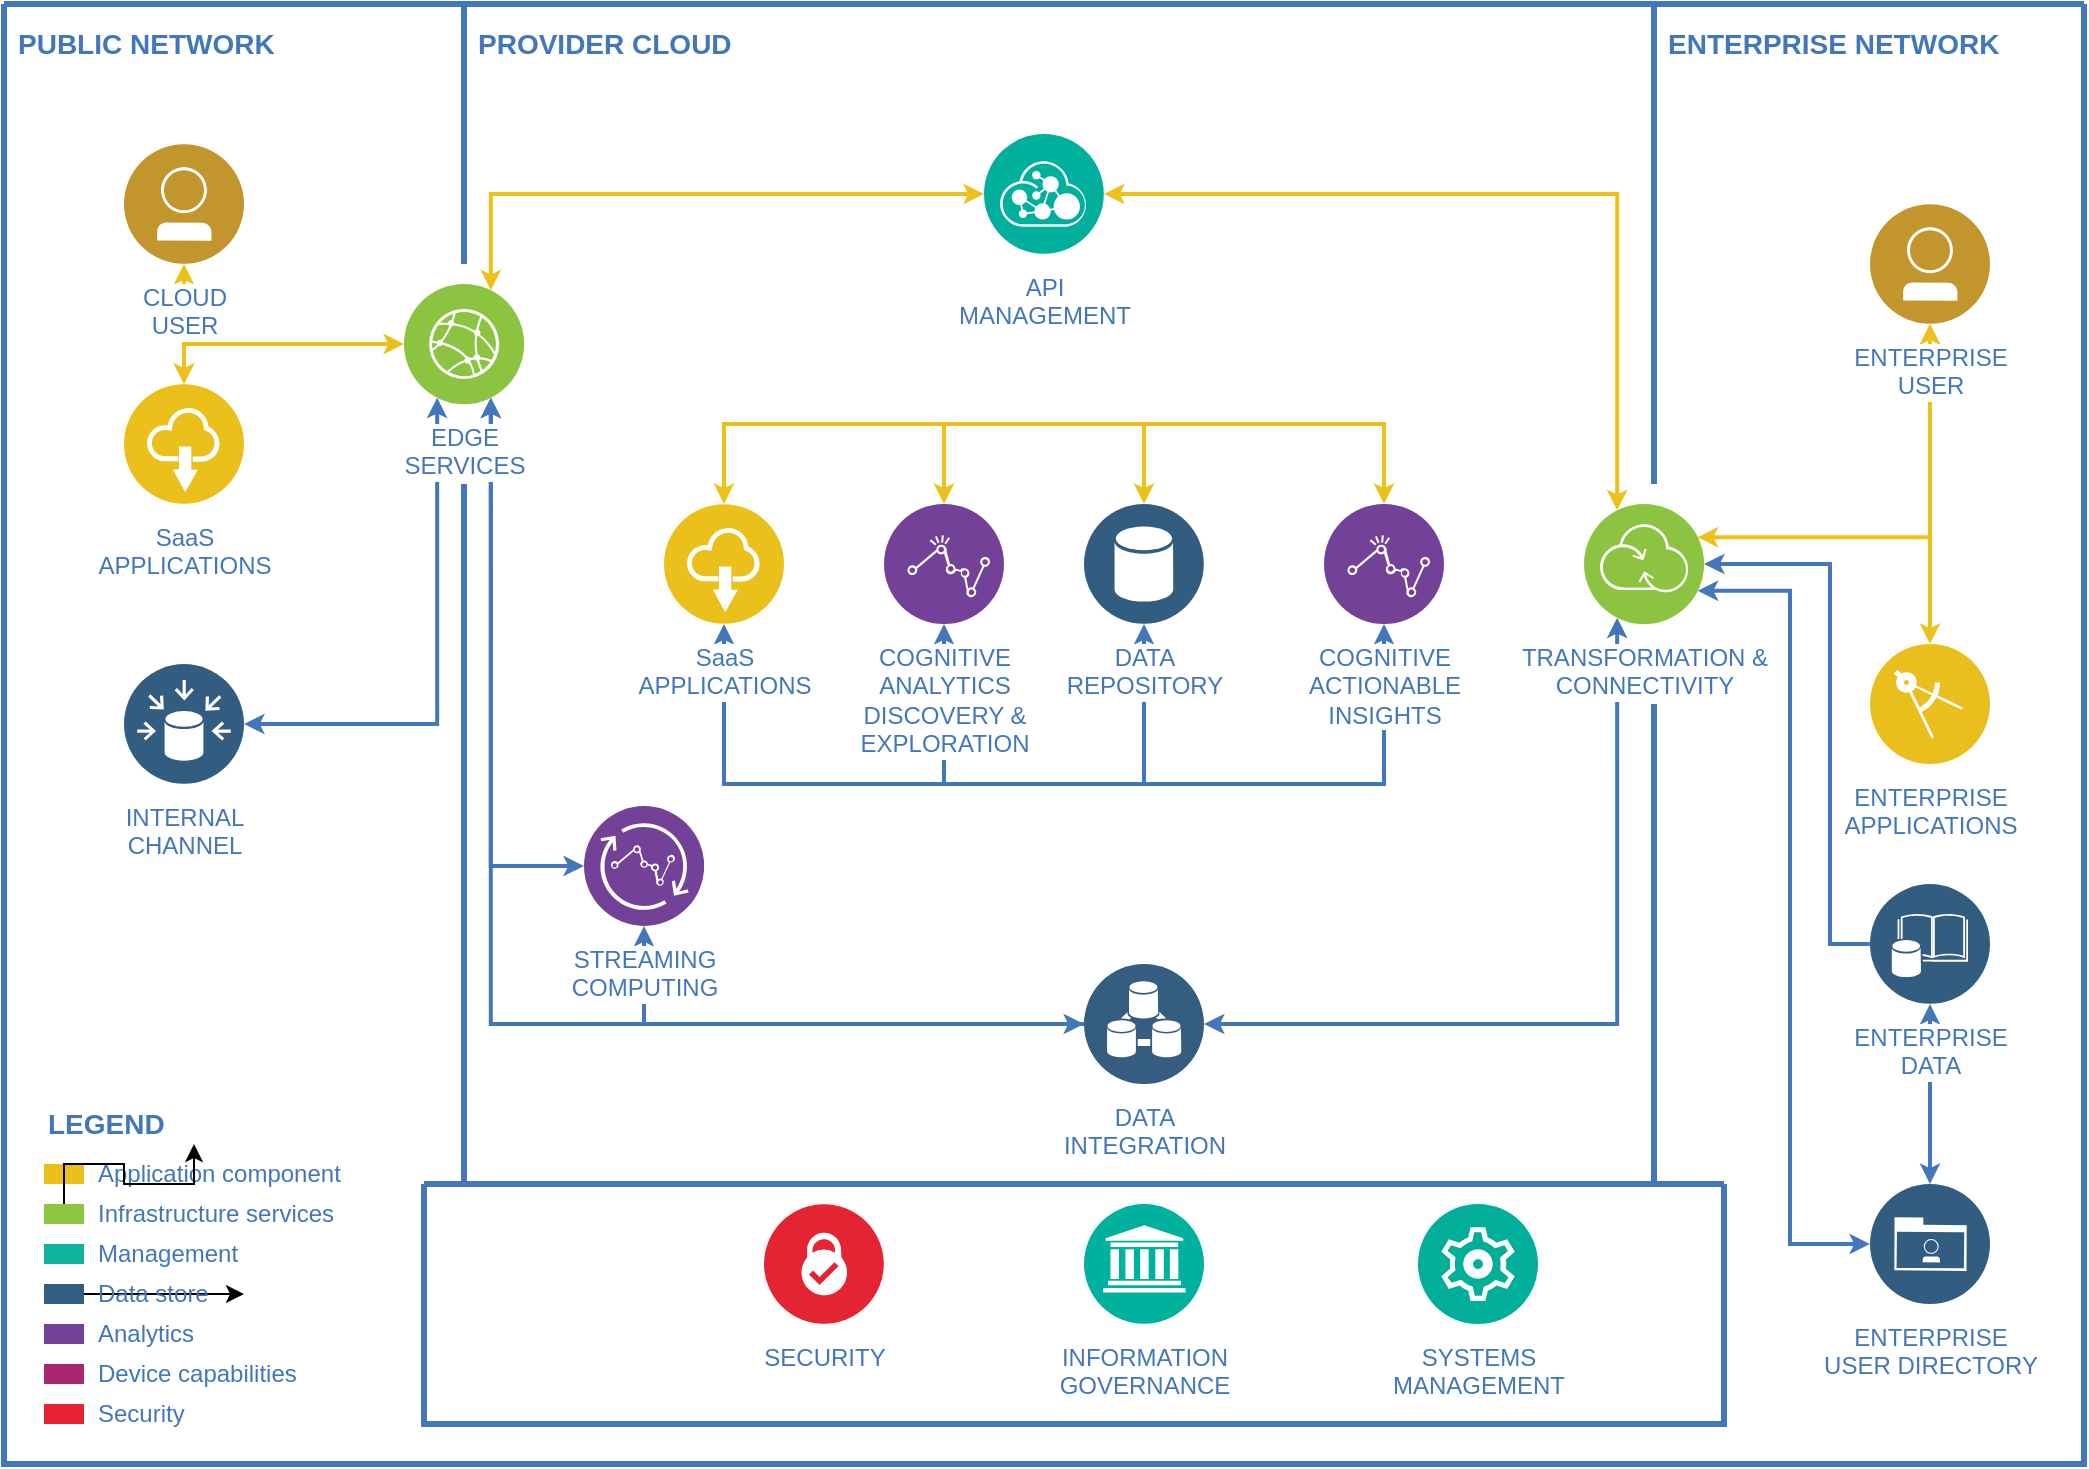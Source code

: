 <mxfile version="22.1.5" type="github" pages="2">
  <diagram id="2f404044-711c-603c-8f00-f6bb4c023d3c" name="Page-1">
    <mxGraphModel dx="1434" dy="870" grid="1" gridSize="10" guides="1" tooltips="1" connect="1" arrows="1" fold="1" page="1" pageScale="1" pageWidth="1169" pageHeight="827" background="none" math="0" shadow="0">
      <root>
        <mxCell id="0" />
        <mxCell id="1" parent="0" />
        <mxCell id="21" value="" style="swimlane;shadow=0;strokeColor=#4277BB;fillColor=#ffffff;fontColor=none;align=right;startSize=0;collapsible=0;noLabel=1;strokeWidth=3;" parent="1" vertex="1">
          <mxGeometry x="65" y="49" width="1040" height="730" as="geometry" />
        </mxCell>
        <mxCell id="23" style="edgeStyle=orthogonalEdgeStyle;rounded=0;html=1;labelBackgroundColor=#ffffff;jettySize=auto;orthogonalLoop=1;strokeColor=#EDC11C;fontColor=#000000;startArrow=classic;startFill=1;strokeWidth=2;endSize=4;startSize=4;" parent="21" source="2" target="3" edge="1">
          <mxGeometry relative="1" as="geometry" />
        </mxCell>
        <mxCell id="24" style="edgeStyle=orthogonalEdgeStyle;rounded=0;html=1;entryX=0.75;entryY=1;labelBackgroundColor=#ffffff;jettySize=auto;orthogonalLoop=1;strokeColor=#4277BB;fontColor=#000000;strokeWidth=2;endSize=4;startSize=4;startArrow=classic;startFill=1;" parent="21" source="11" target="5" edge="1">
          <mxGeometry relative="1" as="geometry" />
        </mxCell>
        <mxCell id="40" style="edgeStyle=orthogonalEdgeStyle;rounded=0;html=1;entryX=0.25;entryY=1;labelBackgroundColor=#ffffff;jettySize=auto;orthogonalLoop=1;strokeColor=#4277BB;fontColor=#000000;strokeWidth=2;endSize=4;startSize=4;startArrow=classic;startFill=1;" parent="21" source="4" target="5" edge="1">
          <mxGeometry relative="1" as="geometry" />
        </mxCell>
        <mxCell id="31" style="edgeStyle=orthogonalEdgeStyle;rounded=0;html=1;entryX=0.25;entryY=0;labelBackgroundColor=#ffffff;jettySize=auto;orthogonalLoop=1;strokeColor=#EDC11C;fontColor=#000000;startArrow=classic;strokeWidth=2;endSize=4;startSize=4;" parent="21" source="6" target="13" edge="1">
          <mxGeometry relative="1" as="geometry" />
        </mxCell>
        <mxCell id="32" style="edgeStyle=orthogonalEdgeStyle;rounded=0;html=1;entryX=0.75;entryY=0;labelBackgroundColor=#ffffff;jettySize=auto;orthogonalLoop=1;strokeColor=#EDC11C;fontColor=#000000;startArrow=classic;strokeWidth=2;endSize=4;startSize=4;" parent="21" source="6" target="5" edge="1">
          <mxGeometry relative="1" as="geometry">
            <Array as="points">
              <mxPoint x="243" y="95" />
            </Array>
          </mxGeometry>
        </mxCell>
        <mxCell id="27" style="edgeStyle=orthogonalEdgeStyle;rounded=0;html=1;labelBackgroundColor=#ffffff;jettySize=auto;orthogonalLoop=1;strokeColor=#4277BB;fontColor=#000000;strokeWidth=2;endSize=4;startSize=4;startArrow=classic;startFill=1;" parent="21" source="7" target="10" edge="1">
          <mxGeometry relative="1" as="geometry">
            <Array as="points">
              <mxPoint x="360" y="390" />
              <mxPoint x="690" y="390" />
            </Array>
          </mxGeometry>
        </mxCell>
        <mxCell id="29" style="edgeStyle=orthogonalEdgeStyle;rounded=0;html=1;labelBackgroundColor=#ffffff;jettySize=auto;orthogonalLoop=1;strokeColor=#EDC11C;fontColor=#000000;startArrow=classic;strokeWidth=2;endSize=4;startSize=4;" parent="21" source="7" target="10" edge="1">
          <mxGeometry relative="1" as="geometry">
            <Array as="points">
              <mxPoint x="360" y="210" />
              <mxPoint x="690" y="210" />
            </Array>
          </mxGeometry>
        </mxCell>
        <mxCell id="28" style="edgeStyle=orthogonalEdgeStyle;rounded=0;html=1;labelBackgroundColor=#ffffff;jettySize=auto;orthogonalLoop=1;strokeColor=#4277BB;fontColor=#000000;strokeWidth=2;endSize=4;startSize=4;startArrow=classic;startFill=1;" parent="21" source="8" target="9" edge="1">
          <mxGeometry relative="1" as="geometry">
            <Array as="points">
              <mxPoint x="470" y="390" />
              <mxPoint x="570" y="390" />
            </Array>
          </mxGeometry>
        </mxCell>
        <mxCell id="30" style="edgeStyle=orthogonalEdgeStyle;rounded=0;html=1;labelBackgroundColor=#ffffff;jettySize=auto;orthogonalLoop=1;strokeColor=#EDC11C;fontColor=#000000;startArrow=classic;strokeWidth=2;endSize=4;startSize=4;" parent="21" source="8" target="9" edge="1">
          <mxGeometry relative="1" as="geometry">
            <Array as="points">
              <mxPoint x="470" y="210" />
              <mxPoint x="570" y="210" />
            </Array>
          </mxGeometry>
        </mxCell>
        <mxCell id="26" style="edgeStyle=orthogonalEdgeStyle;rounded=0;html=1;labelBackgroundColor=#ffffff;jettySize=auto;orthogonalLoop=1;strokeColor=#4277BB;fontColor=#000000;entryX=0.75;entryY=1;strokeWidth=2;endSize=4;startSize=4;startArrow=classic;startFill=1;" parent="21" source="12" target="5" edge="1">
          <mxGeometry relative="1" as="geometry">
            <Array as="points">
              <mxPoint x="243" y="510" />
            </Array>
          </mxGeometry>
        </mxCell>
        <mxCell id="38" style="edgeStyle=orthogonalEdgeStyle;rounded=0;html=1;entryX=0.25;entryY=1;labelBackgroundColor=#ffffff;jettySize=auto;orthogonalLoop=1;strokeColor=#4277BB;fontColor=#000000;strokeWidth=2;endSize=4;startSize=4;startArrow=classic;startFill=1;" parent="21" source="12" target="13" edge="1">
          <mxGeometry relative="1" as="geometry" />
        </mxCell>
        <mxCell id="33" style="edgeStyle=orthogonalEdgeStyle;rounded=0;html=1;labelBackgroundColor=#ffffff;jettySize=auto;orthogonalLoop=1;strokeColor=#EDC11C;fontColor=#000000;startArrow=classic;strokeWidth=2;endSize=4;startSize=4;" parent="21" source="14" target="15" edge="1">
          <mxGeometry relative="1" as="geometry" />
        </mxCell>
        <mxCell id="34" style="edgeStyle=orthogonalEdgeStyle;rounded=0;html=1;entryX=1;entryY=0.25;labelBackgroundColor=#ffffff;jettySize=auto;orthogonalLoop=1;strokeColor=#EDC11C;fontColor=#000000;startArrow=classic;strokeWidth=2;endSize=4;startSize=4;" parent="21" source="14" target="13" edge="1">
          <mxGeometry relative="1" as="geometry">
            <mxPoint x="859.706" y="266.824" as="targetPoint" />
            <Array as="points">
              <mxPoint x="963" y="267" />
            </Array>
          </mxGeometry>
        </mxCell>
        <mxCell id="35" style="edgeStyle=orthogonalEdgeStyle;rounded=0;html=1;entryX=1;entryY=0.5;labelBackgroundColor=#ffffff;jettySize=auto;orthogonalLoop=1;strokeColor=#4277BB;fontColor=#000000;strokeWidth=2;endSize=4;startSize=4;" parent="21" source="16" target="13" edge="1">
          <mxGeometry relative="1" as="geometry">
            <mxPoint x="863.235" y="279.765" as="targetPoint" />
            <Array as="points">
              <mxPoint x="913" y="470" />
              <mxPoint x="913" y="280" />
            </Array>
          </mxGeometry>
        </mxCell>
        <mxCell id="37" style="edgeStyle=orthogonalEdgeStyle;rounded=0;html=1;labelBackgroundColor=#ffffff;jettySize=auto;orthogonalLoop=1;strokeColor=#4277BB;fontColor=#000000;strokeWidth=2;endSize=4;startSize=4;startArrow=classic;startFill=1;" parent="21" source="16" target="17" edge="1">
          <mxGeometry relative="1" as="geometry" />
        </mxCell>
        <mxCell id="36" style="edgeStyle=orthogonalEdgeStyle;rounded=0;html=1;entryX=1;entryY=0.75;labelBackgroundColor=#ffffff;jettySize=auto;orthogonalLoop=1;strokeColor=#4277BB;fontColor=#000000;strokeWidth=2;endSize=4;startSize=4;startArrow=classic;startFill=1;" parent="21" source="17" target="13" edge="1">
          <mxGeometry relative="1" as="geometry">
            <mxPoint x="859.706" y="292.706" as="targetPoint" />
            <Array as="points">
              <mxPoint x="893" y="620" />
              <mxPoint x="893" y="293" />
            </Array>
          </mxGeometry>
        </mxCell>
        <mxCell id="45" style="edgeStyle=orthogonalEdgeStyle;rounded=0;html=1;labelBackgroundColor=#ffffff;jettySize=auto;orthogonalLoop=1;strokeColor=#4277BB;fontSize=12;fontColor=#4277BB;strokeWidth=2;endSize=4;startSize=4;" parent="21" source="12" target="11" edge="1">
          <mxGeometry relative="1" as="geometry" />
        </mxCell>
        <mxCell id="2" value="CLOUD&lt;div&gt;USER&lt;/div&gt;" style="aspect=fixed;perimeter=ellipsePerimeter;html=1;align=center;shadow=0;dashed=0;image;image=img/lib/ibm/users/user.svg;strokeColor=#FF0000;fillColor=#FFFF66;gradientColor=none;fontColor=#4277BB;labelBackgroundColor=#ffffff;fontSize=12;spacingTop=3;" parent="21" vertex="1">
          <mxGeometry x="60" y="70" width="60" height="60" as="geometry" />
        </mxCell>
        <mxCell id="62" style="edgeStyle=orthogonalEdgeStyle;rounded=0;html=1;labelBackgroundColor=#ffffff;startArrow=classic;startFill=1;startSize=4;endSize=4;jettySize=auto;orthogonalLoop=1;strokeColor=#EDC11C;strokeWidth=2;fontSize=12;fontColor=#4277BB;" parent="21" source="3" target="5" edge="1">
          <mxGeometry relative="1" as="geometry">
            <Array as="points">
              <mxPoint x="90" y="170" />
            </Array>
          </mxGeometry>
        </mxCell>
        <mxCell id="3" value="SaaS&lt;div&gt;APPLICATIONS&lt;/div&gt;" style="aspect=fixed;perimeter=ellipsePerimeter;html=1;align=center;shadow=0;dashed=0;image;image=img/lib/ibm/applications/saas_applications.svg;strokeColor=#FF0000;fillColor=#FFFF66;gradientColor=none;fontColor=#4277BB;labelBackgroundColor=#ffffff;spacingTop=3;" parent="21" vertex="1">
          <mxGeometry x="60" y="190" width="60" height="60" as="geometry" />
        </mxCell>
        <mxCell id="4" value="INTERNAL&lt;div&gt;CHANNEL&lt;/div&gt;" style="aspect=fixed;perimeter=ellipsePerimeter;html=1;align=center;shadow=0;dashed=0;image;image=img/lib/ibm/data/data_sources.svg;strokeColor=#FF0000;fillColor=#FFFF66;gradientColor=none;fontColor=#4277BB;labelBackgroundColor=#ffffff;spacingTop=3;" parent="21" vertex="1">
          <mxGeometry x="60" y="330" width="60" height="60" as="geometry" />
        </mxCell>
        <mxCell id="5" value="EDGE&lt;div&gt;SERVICES&lt;/div&gt;" style="aspect=fixed;perimeter=ellipsePerimeter;html=1;align=center;shadow=0;dashed=0;image;image=img/lib/ibm/infrastructure/edge_services.svg;strokeColor=#FF0000;fillColor=#FFFF66;gradientColor=none;fontColor=#4277BB;labelBackgroundColor=#ffffff;spacingTop=3;" parent="21" vertex="1">
          <mxGeometry x="200" y="140" width="60" height="60" as="geometry" />
        </mxCell>
        <mxCell id="6" value="API&lt;div&gt;MANAGEMENT&lt;/div&gt;" style="aspect=fixed;perimeter=ellipsePerimeter;html=1;align=center;shadow=0;dashed=0;image;image=img/lib/ibm/management/api_management.svg;strokeColor=#FF0000;fillColor=#FFFF66;gradientColor=none;fontColor=#4277BB;labelBackgroundColor=#ffffff;spacingTop=3;" parent="21" vertex="1">
          <mxGeometry x="490" y="65" width="60" height="60" as="geometry" />
        </mxCell>
        <mxCell id="7" value="SaaS&lt;div&gt;APPLICATIONS&lt;/div&gt;" style="aspect=fixed;perimeter=ellipsePerimeter;html=1;align=center;shadow=0;dashed=0;image;image=img/lib/ibm/applications/saas_applications.svg;strokeColor=#FF0000;fillColor=#FFFF66;gradientColor=none;fontColor=#4277BB;labelBackgroundColor=#ffffff;spacingTop=3;" parent="21" vertex="1">
          <mxGeometry x="330" y="250" width="60" height="60" as="geometry" />
        </mxCell>
        <mxCell id="8" value="COGNITIVE&lt;div&gt;ANALYTICS&lt;/div&gt;&lt;div&gt;DISCOVERY &amp;amp;&lt;/div&gt;&lt;div&gt;EXPLORATION&lt;/div&gt;" style="aspect=fixed;perimeter=ellipsePerimeter;html=1;align=center;shadow=0;dashed=0;image;image=img/lib/ibm/analytics/analytics.svg;strokeColor=#FF0000;fillColor=#FFFF66;gradientColor=none;fontColor=#4277BB;labelBackgroundColor=#ffffff;spacingTop=3;" parent="21" vertex="1">
          <mxGeometry x="440" y="250" width="60" height="60" as="geometry" />
        </mxCell>
        <mxCell id="9" value="DATA&lt;div&gt;REPOSITORY&lt;/div&gt;" style="aspect=fixed;perimeter=ellipsePerimeter;html=1;align=center;shadow=0;dashed=0;image;image=img/lib/ibm/data/data_services.svg;strokeColor=#FF0000;fillColor=#FFFF66;gradientColor=none;fontColor=#4277BB;labelBackgroundColor=#ffffff;spacingTop=3;" parent="21" vertex="1">
          <mxGeometry x="540" y="250" width="60" height="60" as="geometry" />
        </mxCell>
        <mxCell id="10" value="COGNITIVE&lt;div&gt;ACTIONABLE&lt;/div&gt;&lt;div&gt;INSIGHTS&lt;/div&gt;" style="aspect=fixed;perimeter=ellipsePerimeter;html=1;align=center;shadow=0;dashed=0;image;image=img/lib/ibm/analytics/analytics.svg;strokeColor=#FF0000;fillColor=#FFFF66;gradientColor=none;fontColor=#4277BB;labelBackgroundColor=#ffffff;spacingTop=3;" parent="21" vertex="1">
          <mxGeometry x="660" y="250" width="60" height="60" as="geometry" />
        </mxCell>
        <mxCell id="11" value="STREAMING&lt;div&gt;COMPUTING&lt;/div&gt;" style="aspect=fixed;perimeter=ellipsePerimeter;html=1;align=center;shadow=0;dashed=0;image;image=img/lib/ibm/analytics/streaming_computing.svg;strokeColor=#FF0000;fillColor=#FFFF66;gradientColor=none;fontColor=#4277BB;labelBackgroundColor=#ffffff;spacingTop=3;" parent="21" vertex="1">
          <mxGeometry x="290" y="401" width="60" height="60" as="geometry" />
        </mxCell>
        <mxCell id="12" value="DATA&lt;div&gt;INTEGRATION&lt;/div&gt;" style="aspect=fixed;perimeter=ellipsePerimeter;html=1;align=center;shadow=0;dashed=0;image;image=img/lib/ibm/data/device_registry.svg;strokeColor=#FF0000;fillColor=#FFFF66;gradientColor=none;fontColor=#4277BB;labelBackgroundColor=#ffffff;spacingTop=3;" parent="21" vertex="1">
          <mxGeometry x="540" y="480" width="60" height="60" as="geometry" />
        </mxCell>
        <mxCell id="13" value="TRANSFORMATION &amp;amp;&lt;div&gt;CONNECTIVITY&lt;/div&gt;" style="aspect=fixed;perimeter=ellipsePerimeter;html=1;align=center;shadow=0;dashed=0;image;image=img/lib/ibm/infrastructure/transformation_connectivity.svg;strokeColor=#FF0000;fillColor=#FFFF66;gradientColor=none;fontColor=#4277BB;labelBackgroundColor=#ffffff;spacingTop=3;" parent="21" vertex="1">
          <mxGeometry x="790" y="250" width="60" height="60" as="geometry" />
        </mxCell>
        <mxCell id="14" value="ENTERPRISE&lt;div&gt;USER&lt;/div&gt;" style="aspect=fixed;perimeter=ellipsePerimeter;html=1;align=center;shadow=0;dashed=0;image;image=img/lib/ibm/users/user.svg;strokeColor=#FF0000;fillColor=#FFFF66;gradientColor=none;fontColor=#4277BB;labelBackgroundColor=#ffffff;spacingTop=3;" parent="21" vertex="1">
          <mxGeometry x="933" y="100" width="60" height="60" as="geometry" />
        </mxCell>
        <mxCell id="15" value="ENTERPRISE&lt;div&gt;APPLICATIONS&lt;/div&gt;" style="aspect=fixed;perimeter=ellipsePerimeter;html=1;align=center;shadow=0;dashed=0;image;image=img/lib/ibm/applications/enterprise_applications.svg;strokeColor=#FF0000;fillColor=#FFFF66;gradientColor=none;fontColor=#4277BB;labelBackgroundColor=#ffffff;spacingTop=3;" parent="21" vertex="1">
          <mxGeometry x="933" y="320" width="60" height="60" as="geometry" />
        </mxCell>
        <mxCell id="16" value="ENTERPRISE&lt;div&gt;DATA&lt;/div&gt;" style="aspect=fixed;perimeter=ellipsePerimeter;html=1;align=center;shadow=0;dashed=0;image;image=img/lib/ibm/data/enterprise_data.svg;strokeColor=#FF0000;fillColor=#FFFF66;gradientColor=none;fontColor=#4277BB;labelBackgroundColor=#ffffff;spacingTop=3;" parent="21" vertex="1">
          <mxGeometry x="933" y="440" width="60" height="60" as="geometry" />
        </mxCell>
        <mxCell id="17" value="ENTERPRISE&lt;div&gt;USER DIRECTORY&lt;/div&gt;" style="aspect=fixed;perimeter=ellipsePerimeter;html=1;align=center;shadow=0;dashed=0;image;image=img/lib/ibm/data/enterprise_user_directory.svg;strokeColor=#FF0000;fillColor=#FFFF66;gradientColor=none;fontColor=#4277BB;labelBackgroundColor=#ffffff;spacingTop=3;" parent="21" vertex="1">
          <mxGeometry x="933" y="590" width="60" height="60" as="geometry" />
        </mxCell>
        <mxCell id="39" value="" style="swimlane;shadow=0;labelBackgroundColor=#007FFF;strokeColor=#4277BB;fillColor=none;gradientColor=none;fontColor=#000000;align=right;collapsible=0;startSize=0;strokeWidth=3;" parent="21" vertex="1">
          <mxGeometry x="210" y="590" width="650" height="120" as="geometry" />
        </mxCell>
        <mxCell id="18" value="SECURITY" style="aspect=fixed;perimeter=ellipsePerimeter;html=1;align=center;shadow=0;dashed=0;image;image=img/lib/ibm/blockchain/certificate_authority.svg;strokeColor=#FF0000;fillColor=#FFFF66;gradientColor=none;fontColor=#4277BB;labelBackgroundColor=#ffffff;spacingTop=3;" parent="39" vertex="1">
          <mxGeometry x="170" y="10" width="60" height="60" as="geometry" />
        </mxCell>
        <mxCell id="19" value="INFORMATION&lt;div&gt;GOVERNANCE&lt;/div&gt;" style="aspect=fixed;perimeter=ellipsePerimeter;html=1;align=center;shadow=0;dashed=0;image;image=img/lib/ibm/management/information_governance.svg;strokeColor=#FF0000;fillColor=#FFFF66;gradientColor=none;fontColor=#4277BB;labelBackgroundColor=#ffffff;spacingTop=3;" parent="39" vertex="1">
          <mxGeometry x="330" y="10" width="60" height="60" as="geometry" />
        </mxCell>
        <mxCell id="20" value="SYSTEMS&lt;div&gt;MANAGEMENT&lt;/div&gt;" style="aspect=fixed;perimeter=ellipsePerimeter;html=1;align=center;shadow=0;dashed=0;image;image=img/lib/ibm/management/cluster_management.svg;strokeColor=#FF0000;fillColor=#FFFF66;gradientColor=none;fontColor=#4277BB;labelBackgroundColor=#ffffff;spacingTop=3;" parent="39" vertex="1">
          <mxGeometry x="497" y="10" width="60" height="60" as="geometry" />
        </mxCell>
        <mxCell id="22" value="PUBLIC NETWORK" style="text;html=1;align=left;verticalAlign=middle;fontColor=#4277BB;shadow=0;dashed=0;strokeColor=none;fillColor=none;labelBackgroundColor=none;fontStyle=1;fontSize=14;spacingLeft=5;" parent="21" vertex="1">
          <mxGeometry y="10" width="150" height="20" as="geometry" />
        </mxCell>
        <mxCell id="43" value="" style="line;strokeWidth=3;direction=south;html=1;shadow=0;labelBackgroundColor=none;fillColor=none;gradientColor=none;fontSize=12;fontColor=#4277BB;align=right;strokeColor=#4277BB;" parent="21" vertex="1">
          <mxGeometry x="225" width="10" height="130" as="geometry" />
        </mxCell>
        <mxCell id="44" value="" style="line;strokeWidth=3;direction=south;html=1;shadow=0;labelBackgroundColor=none;fillColor=none;gradientColor=none;fontSize=12;fontColor=#4277BB;align=right;strokeColor=#4277BB;" parent="21" vertex="1">
          <mxGeometry x="225" y="240" width="10" height="350" as="geometry" />
        </mxCell>
        <mxCell id="46" value="" style="line;strokeWidth=3;direction=south;html=1;shadow=0;labelBackgroundColor=none;fillColor=none;gradientColor=none;fontSize=12;fontColor=#4277BB;align=right;strokeColor=#4277BB;" parent="21" vertex="1">
          <mxGeometry x="820" y="350" width="10" height="240" as="geometry" />
        </mxCell>
        <mxCell id="47" value="" style="line;strokeWidth=3;direction=south;html=1;shadow=0;labelBackgroundColor=none;fillColor=none;gradientColor=none;fontSize=12;fontColor=#4277BB;align=right;strokeColor=#4277BB;" parent="21" vertex="1">
          <mxGeometry x="820" width="10" height="240" as="geometry" />
        </mxCell>
        <mxCell id="48" value="PROVIDER CLOUD" style="text;html=1;align=left;verticalAlign=middle;fontColor=#4277BB;shadow=0;dashed=0;strokeColor=none;fillColor=none;labelBackgroundColor=none;fontStyle=1;fontSize=14;spacingLeft=5;" parent="21" vertex="1">
          <mxGeometry x="230" y="10" width="150" height="20" as="geometry" />
        </mxCell>
        <mxCell id="49" value="ENTERPRISE NETWORK" style="text;html=1;align=left;verticalAlign=middle;fontColor=#4277BB;shadow=0;dashed=0;strokeColor=none;fillColor=none;labelBackgroundColor=none;fontStyle=1;fontSize=14;spacingLeft=5;" parent="21" vertex="1">
          <mxGeometry x="825" y="10" width="185" height="20" as="geometry" />
        </mxCell>
        <mxCell id="50" value="Application component" style="rounded=0;html=1;shadow=0;labelBackgroundColor=none;strokeColor=none;strokeWidth=2;fillColor=#EBC01A;gradientColor=none;fontSize=12;fontColor=#4277BB;align=left;labelPosition=right;verticalLabelPosition=middle;verticalAlign=middle;spacingLeft=5;" parent="21" vertex="1">
          <mxGeometry x="20" y="580" width="20" height="10" as="geometry" />
        </mxCell>
        <mxCell id="6PlrfT9toPiOww2NVE99-62" value="" style="edgeStyle=orthogonalEdgeStyle;rounded=0;orthogonalLoop=1;jettySize=auto;html=1;" edge="1" parent="21" source="51" target="59">
          <mxGeometry relative="1" as="geometry" />
        </mxCell>
        <mxCell id="51" value="Infrastructure services" style="rounded=0;html=1;shadow=0;labelBackgroundColor=none;strokeColor=none;strokeWidth=2;fillColor=#8DC642;gradientColor=none;fontSize=12;fontColor=#4277BB;align=left;labelPosition=right;verticalLabelPosition=middle;verticalAlign=middle;spacingLeft=5;" parent="21" vertex="1">
          <mxGeometry x="20" y="600" width="20" height="10" as="geometry" />
        </mxCell>
        <mxCell id="52" value="Management" style="rounded=0;html=1;shadow=0;labelBackgroundColor=none;strokeColor=none;strokeWidth=2;fillColor=#0DB39D;gradientColor=none;fontSize=12;fontColor=#4277BB;align=left;labelPosition=right;verticalLabelPosition=middle;verticalAlign=middle;spacingLeft=5;" parent="21" vertex="1">
          <mxGeometry x="20" y="620" width="20" height="10" as="geometry" />
        </mxCell>
        <mxCell id="6PlrfT9toPiOww2NVE99-63" value="" style="edgeStyle=orthogonalEdgeStyle;rounded=0;orthogonalLoop=1;jettySize=auto;html=1;" edge="1" parent="21" source="53">
          <mxGeometry relative="1" as="geometry">
            <mxPoint x="120" y="645" as="targetPoint" />
          </mxGeometry>
        </mxCell>
        <mxCell id="53" value="Data store" style="rounded=0;html=1;shadow=0;labelBackgroundColor=none;strokeColor=none;strokeWidth=2;fillColor=#335D81;gradientColor=none;fontSize=12;fontColor=#4277BB;align=left;labelPosition=right;verticalLabelPosition=middle;verticalAlign=middle;spacingLeft=5;" parent="21" vertex="1">
          <mxGeometry x="20" y="640" width="20" height="10" as="geometry" />
        </mxCell>
        <mxCell id="54" value="Analytics" style="rounded=0;html=1;shadow=0;labelBackgroundColor=none;strokeColor=none;strokeWidth=2;fillColor=#744399;gradientColor=none;fontSize=12;fontColor=#4277BB;align=left;labelPosition=right;verticalLabelPosition=middle;verticalAlign=middle;spacingLeft=5;" parent="21" vertex="1">
          <mxGeometry x="20" y="660" width="20" height="10" as="geometry" />
        </mxCell>
        <mxCell id="55" value="Device capabilities" style="rounded=0;html=1;shadow=0;labelBackgroundColor=none;strokeColor=none;strokeWidth=2;fillColor=#A72870;gradientColor=none;fontSize=12;fontColor=#4277BB;align=left;labelPosition=right;verticalLabelPosition=middle;verticalAlign=middle;spacingLeft=5;" parent="21" vertex="1">
          <mxGeometry x="20" y="680" width="20" height="10" as="geometry" />
        </mxCell>
        <mxCell id="56" value="Security" style="rounded=0;html=1;shadow=0;labelBackgroundColor=none;strokeColor=none;strokeWidth=2;fillColor=#E52134;gradientColor=none;fontSize=12;fontColor=#4277BB;align=left;labelPosition=right;verticalLabelPosition=middle;verticalAlign=middle;spacingLeft=5;" parent="21" vertex="1">
          <mxGeometry x="20" y="700" width="20" height="10" as="geometry" />
        </mxCell>
        <mxCell id="59" value="LEGEND" style="text;html=1;align=left;verticalAlign=middle;fontColor=#4277BB;shadow=0;dashed=0;strokeColor=none;fillColor=none;labelBackgroundColor=none;fontStyle=1;fontSize=14;spacingLeft=0;" parent="21" vertex="1">
          <mxGeometry x="20" y="550" width="150" height="20" as="geometry" />
        </mxCell>
      </root>
    </mxGraphModel>
  </diagram>
  <diagram id="cofI9K0FYdI54IvJO4JU" name="Pagina-2">
    <mxGraphModel dx="1434" dy="870" grid="1" gridSize="10" guides="1" tooltips="1" connect="1" arrows="1" fold="1" page="1" pageScale="1" pageWidth="1169" pageHeight="827" math="0" shadow="0">
      <root>
        <mxCell id="0" />
        <mxCell id="1" parent="0" />
        <mxCell id="8BVkpSi6kj3-akr87fNc-65" value="" style="rounded=1;whiteSpace=wrap;html=1;strokeWidth=8;opacity=15;fillColor=#d5e8d4;strokeColor=#82b366;" vertex="1" parent="1">
          <mxGeometry x="195" y="287.72" width="230" height="285" as="geometry" />
        </mxCell>
        <mxCell id="x8mdek5hqYKOYO8aVCMu-11" value="" style="rounded=1;whiteSpace=wrap;html=1;strokeWidth=8;opacity=15;" vertex="1" parent="1">
          <mxGeometry x="164" y="270" width="780" height="320" as="geometry" />
        </mxCell>
        <mxCell id="8BVkpSi6kj3-akr87fNc-32" value="" style="rounded=1;whiteSpace=wrap;html=1;opacity=10;strokeWidth=7;" vertex="1" parent="1">
          <mxGeometry x="40" y="635" width="900" height="135" as="geometry" />
        </mxCell>
        <mxCell id="8BVkpSi6kj3-akr87fNc-59" value="" style="rounded=1;whiteSpace=wrap;html=1;strokeWidth=8;opacity=15;" vertex="1" parent="1">
          <mxGeometry x="28" y="118" width="912" height="110" as="geometry" />
        </mxCell>
        <mxCell id="0WOBiOPa1QtLC2NDDhUg-1" value="CONDA channel" style="image;aspect=fixed;perimeter=ellipsePerimeter;html=1;align=center;shadow=0;dashed=0;fontColor=#4277BB;labelBackgroundColor=default;fontSize=12;spacingTop=3;image=img/lib/ibm/infrastructure/channels.svg;" vertex="1" parent="1">
          <mxGeometry x="139" y="135" width="60" height="60" as="geometry" />
        </mxCell>
        <mxCell id="0WOBiOPa1QtLC2NDDhUg-3" value="Monitoring" style="image;aspect=fixed;perimeter=ellipsePerimeter;html=1;align=center;shadow=0;dashed=0;fontColor=#4277BB;labelBackgroundColor=default;fontSize=12;spacingTop=3;image=img/lib/ibm/infrastructure/monitoring.svg;" vertex="1" parent="1">
          <mxGeometry x="768" y="135" width="60" height="60" as="geometry" />
        </mxCell>
        <mxCell id="8BVkpSi6kj3-akr87fNc-1" value="Stack 1&lt;br&gt;" style="shape=mxgraph.ibm.box;prType=classic;fontStyle=0;verticalAlign=top;align=left;spacingLeft=32;spacingTop=4;fillColor=none;rounded=0;whiteSpace=wrap;html=1;strokeColor=#4376BB;strokeWidth=2;dashed=0;container=1;spacing=-4;collapsible=0;expand=0;recursiveResize=0;" vertex="1" parent="1">
          <mxGeometry x="230" y="311" width="160" height="197" as="geometry" />
        </mxCell>
        <mxCell id="0WOBiOPa1QtLC2NDDhUg-12" value="Container" style="rounded=1;arcSize=5;fillColor=#0065FF;strokeColor=none;fontColor=#ffffff;align=center;verticalAlign=middle;whiteSpace=wrap;fontSize=14;fontStyle=1;html=1;sketch=0;" vertex="1" parent="8BVkpSi6kj3-akr87fNc-1">
          <mxGeometry x="10" y="60" width="70" height="50" as="geometry" />
        </mxCell>
        <mxCell id="8BVkpSi6kj3-akr87fNc-5" value="Container" style="rounded=1;arcSize=5;fillColor=#0065FF;strokeColor=none;fontColor=#ffffff;align=center;verticalAlign=middle;whiteSpace=wrap;fontSize=14;fontStyle=1;html=1;sketch=0;" vertex="1" parent="8BVkpSi6kj3-akr87fNc-1">
          <mxGeometry x="10" y="120" width="70" height="50" as="geometry" />
        </mxCell>
        <mxCell id="8BVkpSi6kj3-akr87fNc-14" value="" style="image;sketch=0;aspect=fixed;html=1;points=[];align=center;fontSize=12;image=img/lib/mscae/Docker.svg;" vertex="1" parent="8BVkpSi6kj3-akr87fNc-1">
          <mxGeometry x="100" y="129" width="50" height="41" as="geometry" />
        </mxCell>
        <mxCell id="8BVkpSi6kj3-akr87fNc-84" value="Meteo 2" style="shape=mxgraph.ibm.box;prType=classic;fontStyle=0;verticalAlign=top;align=left;spacingLeft=32;spacingTop=4;fillColor=default;rounded=0;whiteSpace=wrap;html=1;strokeColor=#4376BB;strokeWidth=2;dashed=0;container=0;spacing=-4;collapsible=0;expand=0;recursiveResize=0;" vertex="1" parent="8BVkpSi6kj3-akr87fNc-1">
          <mxGeometry x="480" y="9" width="156.122" height="166.866" as="geometry" />
        </mxCell>
        <mxCell id="8BVkpSi6kj3-akr87fNc-83" value="Meteo1" style="shape=mxgraph.ibm.box;prType=classic;fontStyle=0;verticalAlign=top;align=left;spacingLeft=32;spacingTop=4;fillColor=default;rounded=0;whiteSpace=wrap;html=1;strokeColor=#4376BB;strokeWidth=2;dashed=0;container=0;spacing=-4;collapsible=0;expand=0;recursiveResize=0;" vertex="1" parent="8BVkpSi6kj3-akr87fNc-1">
          <mxGeometry x="492.857" y="35.786" width="156.122" height="166.866" as="geometry" />
        </mxCell>
        <mxCell id="8BVkpSi6kj3-akr87fNc-18" value="Stack 2" style="shape=mxgraph.ibm.box;prType=classic;fontStyle=0;verticalAlign=top;align=left;spacingLeft=32;spacingTop=4;fillColor=default;rounded=0;whiteSpace=wrap;html=1;strokeColor=#4376BB;strokeWidth=2;dashed=0;container=0;spacing=-4;collapsible=0;expand=0;recursiveResize=0;" vertex="1" parent="8BVkpSi6kj3-akr87fNc-1">
          <mxGeometry x="503.878" y="62.134" width="156.122" height="166.866" as="geometry" />
        </mxCell>
        <mxCell id="8BVkpSi6kj3-akr87fNc-19" value="Container" style="rounded=1;arcSize=5;fillColor=#0065FF;strokeColor=none;fontColor=#ffffff;align=center;verticalAlign=middle;whiteSpace=wrap;fontSize=14;fontStyle=1;html=1;sketch=0;" vertex="1" parent="8BVkpSi6kj3-akr87fNc-1">
          <mxGeometry x="503.878" y="101.655" width="64.286" height="43.912" as="geometry" />
        </mxCell>
        <mxCell id="8BVkpSi6kj3-akr87fNc-20" value="Container" style="rounded=1;arcSize=5;fillColor=#0065FF;strokeColor=none;fontColor=#ffffff;align=center;verticalAlign=middle;whiteSpace=wrap;fontSize=14;fontStyle=1;html=1;sketch=0;" vertex="1" parent="8BVkpSi6kj3-akr87fNc-1">
          <mxGeometry x="577.347" y="101.655" width="64.286" height="43.912" as="geometry" />
        </mxCell>
        <mxCell id="1PAXnE3gP2nIyXCqNiM0-3" value="docker swarm" style="shape=image;html=1;verticalAlign=top;verticalLabelPosition=bottom;labelBackgroundColor=#ffffff;imageAspect=0;aspect=fixed;image=https://cdn0.iconfinder.com/data/icons/social-media-2127/48/social_media_social_media_logo_docker-128.png" vertex="1" parent="8BVkpSi6kj3-akr87fNc-1">
          <mxGeometry x="536.42" y="133.65" width="69" height="69" as="geometry" />
        </mxCell>
        <mxCell id="x8mdek5hqYKOYO8aVCMu-9" value="Dev" style="text;strokeColor=none;fillColor=none;html=1;fontSize=24;fontStyle=1;verticalAlign=middle;align=center;" vertex="1" parent="8BVkpSi6kj3-akr87fNc-1">
          <mxGeometry x="21" y="223" width="100" height="40" as="geometry" />
        </mxCell>
        <mxCell id="8BVkpSi6kj3-akr87fNc-8" value="DXT repo" style="verticalLabelPosition=bottom;html=1;verticalAlign=top;align=center;strokeColor=none;fillColor=#00BEF2;shape=mxgraph.azure.github_code;pointerEvents=1;" vertex="1" parent="1">
          <mxGeometry x="535" y="141" width="50" height="50" as="geometry" />
        </mxCell>
        <mxCell id="8BVkpSi6kj3-akr87fNc-47" value="" style="group" vertex="1" connectable="0" parent="1">
          <mxGeometry x="30" y="280" width="120" height="124" as="geometry" />
        </mxCell>
        <mxCell id="8BVkpSi6kj3-akr87fNc-44" value="" style="shape=ext;double=1;rounded=0;whiteSpace=wrap;html=1;" vertex="1" parent="8BVkpSi6kj3-akr87fNc-47">
          <mxGeometry y="27.793" width="120" height="96.207" as="geometry" />
        </mxCell>
        <mxCell id="0WOBiOPa1QtLC2NDDhUg-6" value="PyCharm" style="image;aspect=fixed;perimeter=ellipsePerimeter;html=1;align=center;shadow=0;dashed=0;fontColor=#4277BB;labelBackgroundColor=default;fontSize=12;spacingTop=3;image=img/lib/ibm/devops/code_editor.svg;" vertex="1" parent="8BVkpSi6kj3-akr87fNc-47">
          <mxGeometry x="60" y="38.483" width="44" height="44" as="geometry" />
        </mxCell>
        <mxCell id="8BVkpSi6kj3-akr87fNc-7" value="user 1" style="image;aspect=fixed;perimeter=ellipsePerimeter;html=1;align=center;shadow=0;dashed=0;fontColor=#4277BB;labelBackgroundColor=default;fontSize=12;spacingTop=3;image=img/lib/ibm/users/user.svg;" vertex="1" parent="8BVkpSi6kj3-akr87fNc-47">
          <mxGeometry x="8.5" y="38.483" width="43" height="43" as="geometry" />
        </mxCell>
        <mxCell id="8BVkpSi6kj3-akr87fNc-46" value="Windows Pc" style="text;html=1;strokeColor=none;fillColor=none;align=center;verticalAlign=middle;whiteSpace=wrap;rounded=0;" vertex="1" parent="8BVkpSi6kj3-akr87fNc-47">
          <mxGeometry width="70" height="39.552" as="geometry" />
        </mxCell>
        <mxCell id="8BVkpSi6kj3-akr87fNc-49" value="" style="group" vertex="1" connectable="0" parent="1">
          <mxGeometry x="30" y="408" width="120" height="116" as="geometry" />
        </mxCell>
        <mxCell id="8BVkpSi6kj3-akr87fNc-50" value="" style="shape=ext;double=1;rounded=0;whiteSpace=wrap;html=1;" vertex="1" parent="8BVkpSi6kj3-akr87fNc-49">
          <mxGeometry y="27" width="120" height="90" as="geometry" />
        </mxCell>
        <mxCell id="8BVkpSi6kj3-akr87fNc-51" value="PyCharm" style="image;aspect=fixed;perimeter=ellipsePerimeter;html=1;align=center;shadow=0;dashed=0;fontColor=#4277BB;labelBackgroundColor=default;fontSize=12;spacingTop=3;image=img/lib/ibm/devops/code_editor.svg;" vertex="1" parent="8BVkpSi6kj3-akr87fNc-49">
          <mxGeometry x="60" y="36" width="44" height="44" as="geometry" />
        </mxCell>
        <mxCell id="8BVkpSi6kj3-akr87fNc-52" value="user 2" style="image;aspect=fixed;perimeter=ellipsePerimeter;html=1;align=center;shadow=0;dashed=0;fontColor=#4277BB;labelBackgroundColor=default;fontSize=12;spacingTop=3;image=img/lib/ibm/users/user.svg;" vertex="1" parent="8BVkpSi6kj3-akr87fNc-49">
          <mxGeometry x="8.5" y="36" width="43" height="43" as="geometry" />
        </mxCell>
        <mxCell id="8BVkpSi6kj3-akr87fNc-53" value="Windows Pc" style="text;html=1;strokeColor=none;fillColor=none;align=center;verticalAlign=middle;whiteSpace=wrap;rounded=0;" vertex="1" parent="8BVkpSi6kj3-akr87fNc-49">
          <mxGeometry width="70" height="37" as="geometry" />
        </mxCell>
        <mxCell id="8BVkpSi6kj3-akr87fNc-60" value="" style="group" vertex="1" connectable="0" parent="1">
          <mxGeometry x="438" y="344" width="230" height="119" as="geometry" />
        </mxCell>
        <mxCell id="8BVkpSi6kj3-akr87fNc-38" value="" style="shape=hexagon;perimeter=hexagonPerimeter2;whiteSpace=wrap;html=1;fixedSize=1;opacity=50;strokeWidth=4;" vertex="1" parent="8BVkpSi6kj3-akr87fNc-60">
          <mxGeometry y="29" width="230" height="90" as="geometry" />
        </mxCell>
        <mxCell id="8BVkpSi6kj3-akr87fNc-3" value="Build &amp;amp; Test" style="image;aspect=fixed;perimeter=ellipsePerimeter;html=1;align=center;shadow=0;dashed=0;fontColor=#4277BB;labelBackgroundColor=default;fontSize=12;spacingTop=3;image=img/lib/ibm/devops/build_test.svg;" vertex="1" parent="8BVkpSi6kj3-akr87fNc-60">
          <mxGeometry x="28" y="46.364" width="29.091" height="29.091" as="geometry" />
        </mxCell>
        <mxCell id="8BVkpSi6kj3-akr87fNc-34" value="Release&lt;br&gt;Management" style="image;aspect=fixed;perimeter=ellipsePerimeter;html=1;align=center;shadow=0;dashed=0;fontColor=#4277BB;labelBackgroundColor=default;fontSize=12;spacingTop=3;image=img/lib/ibm/devops/release_management.svg;" vertex="1" parent="8BVkpSi6kj3-akr87fNc-60">
          <mxGeometry x="99.407" y="45.364" width="29.091" height="29.091" as="geometry" />
        </mxCell>
        <mxCell id="8BVkpSi6kj3-akr87fNc-35" value="Deploy" style="image;aspect=fixed;perimeter=ellipsePerimeter;html=1;align=center;shadow=0;dashed=0;fontColor=#4277BB;labelBackgroundColor=default;fontSize=12;spacingTop=3;image=img/lib/ibm/devops/continuous_deploy.svg;" vertex="1" parent="8BVkpSi6kj3-akr87fNc-60">
          <mxGeometry x="164.296" y="44.318" width="32.727" height="32.727" as="geometry" />
        </mxCell>
        <mxCell id="8BVkpSi6kj3-akr87fNc-58" value="JENKINS" style="text;html=1;strokeColor=none;fillColor=none;align=center;verticalAlign=middle;whiteSpace=wrap;rounded=0;" vertex="1" parent="8BVkpSi6kj3-akr87fNc-60">
          <mxGeometry x="85" width="60" height="30" as="geometry" />
        </mxCell>
        <mxCell id="8BVkpSi6kj3-akr87fNc-62" style="edgeStyle=orthogonalEdgeStyle;rounded=0;orthogonalLoop=1;jettySize=auto;html=1;exitX=1;exitY=1;exitDx=0;exitDy=0;" edge="1" parent="1" source="8BVkpSi6kj3-akr87fNc-44" target="0WOBiOPa1QtLC2NDDhUg-12">
          <mxGeometry relative="1" as="geometry">
            <Array as="points">
              <mxPoint x="150" y="400" />
            </Array>
          </mxGeometry>
        </mxCell>
        <mxCell id="8BVkpSi6kj3-akr87fNc-64" style="edgeStyle=orthogonalEdgeStyle;rounded=0;orthogonalLoop=1;jettySize=auto;html=1;exitX=1;exitY=1;exitDx=0;exitDy=0;" edge="1" parent="1">
          <mxGeometry relative="1" as="geometry">
            <mxPoint x="150" y="468" as="sourcePoint" />
            <mxPoint x="240" y="464" as="targetPoint" />
            <Array as="points">
              <mxPoint x="150" y="464" />
            </Array>
          </mxGeometry>
        </mxCell>
        <mxCell id="8BVkpSi6kj3-akr87fNc-70" value="Image Repository" style="shape=image;html=1;verticalAlign=top;verticalLabelPosition=bottom;labelBackgroundColor=#ffffff;imageAspect=0;aspect=fixed;image=https://cdn1.iconfinder.com/data/icons/social-media-2106/24/social_media_social_media_logo_docker-128.png" vertex="1" parent="1">
          <mxGeometry x="323" y="124" width="67" height="67" as="geometry" />
        </mxCell>
        <mxCell id="8BVkpSi6kj3-akr87fNc-24" value="Oracle" style="image;aspect=fixed;perimeter=ellipsePerimeter;html=1;align=center;shadow=0;dashed=0;fontColor=#4277BB;labelBackgroundColor=default;fontSize=12;spacingTop=3;image=img/lib/ibm/data/data_services.svg;" vertex="1" parent="1">
          <mxGeometry x="779.996" y="661.51" width="56.887" height="56.887" as="geometry" />
        </mxCell>
        <mxCell id="8BVkpSi6kj3-akr87fNc-25" value="meteoclub" style="image;aspect=fixed;perimeter=ellipsePerimeter;html=1;align=center;shadow=0;dashed=0;fontColor=#4277BB;labelBackgroundColor=default;fontSize=12;spacingTop=3;image=img/lib/ibm/data/file_repository.svg;" vertex="1" parent="1">
          <mxGeometry x="140.555" y="661.51" width="56.887" height="56.887" as="geometry" />
        </mxCell>
        <mxCell id="8BVkpSi6kj3-akr87fNc-30" value="PostGress/Gis" style="image;aspect=fixed;perimeter=ellipsePerimeter;html=1;align=center;shadow=0;dashed=0;fontColor=#4277BB;labelBackgroundColor=default;fontSize=12;spacingTop=3;image=img/lib/ibm/data/data_services.svg;" vertex="1" parent="1">
          <mxGeometry x="539.996" y="664.47" width="56.887" height="56.887" as="geometry" />
        </mxCell>
        <mxCell id="8BVkpSi6kj3-akr87fNc-26" value="Redis" style="image;sketch=0;aspect=fixed;html=1;points=[];align=center;fontSize=12;image=img/lib/mscae/Cache_Redis_Product.svg;" vertex="1" parent="1">
          <mxGeometry x="330.0" y="664.47" width="70.07" height="58.86" as="geometry" />
        </mxCell>
        <mxCell id="x8mdek5hqYKOYO8aVCMu-4" value="Development &lt;br&gt;Services" style="text;strokeColor=none;fillColor=none;html=1;fontSize=24;fontStyle=1;verticalAlign=middle;align=center;" vertex="1" parent="1">
          <mxGeometry x="990" y="126" width="120" height="80" as="geometry" />
        </mxCell>
        <mxCell id="x8mdek5hqYKOYO8aVCMu-5" value="Infrastructure&lt;br&gt;&amp;nbsp;Service" style="text;strokeColor=none;fillColor=none;html=1;fontSize=24;fontStyle=1;verticalAlign=middle;align=center;" vertex="1" parent="1">
          <mxGeometry x="990" y="404" width="120" height="80" as="geometry" />
        </mxCell>
        <mxCell id="x8mdek5hqYKOYO8aVCMu-6" value="Data&lt;br&gt;Store" style="text;strokeColor=none;fillColor=none;html=1;fontSize=24;fontStyle=1;verticalAlign=middle;align=center;" vertex="1" parent="1">
          <mxGeometry x="980" y="661.51" width="120" height="80" as="geometry" />
        </mxCell>
        <mxCell id="x8mdek5hqYKOYO8aVCMu-10" value="PROD" style="text;strokeColor=none;fillColor=none;html=1;fontSize=24;fontStyle=1;verticalAlign=middle;align=center;" vertex="1" parent="1">
          <mxGeometry x="768" y="541" width="100" height="40" as="geometry" />
        </mxCell>
        <mxCell id="x8mdek5hqYKOYO8aVCMu-7" value="" style="rounded=1;whiteSpace=wrap;html=1;strokeWidth=8;opacity=15;fillColor=#f8cecc;strokeColor=#b85450;" vertex="1" parent="1">
          <mxGeometry x="682.45" y="292.11" width="236.94" height="285" as="geometry" />
        </mxCell>
        <mxCell id="x8mdek5hqYKOYO8aVCMu-13" value="" style="shape=doubleArrow;direction=south;whiteSpace=wrap;html=1;arrowWidth=0.333;arrowSize=0.333;" vertex="1" parent="1">
          <mxGeometry x="50" y="238" width="60" height="42" as="geometry" />
        </mxCell>
        <mxCell id="x8mdek5hqYKOYO8aVCMu-15" value="" style="shape=singleArrow;direction=north;whiteSpace=wrap;html=1;arrowWidth=0.4;arrowSize=0.5;" vertex="1" parent="1">
          <mxGeometry x="768" y="233" width="60" height="30" as="geometry" />
        </mxCell>
        <mxCell id="x8mdek5hqYKOYO8aVCMu-16" value="" style="shape=singleArrow;direction=north;whiteSpace=wrap;html=1;arrowWidth=0.4;arrowSize=0.5;rotation=-180;" vertex="1" parent="1">
          <mxGeometry x="250" y="233" width="60" height="30" as="geometry" />
        </mxCell>
        <mxCell id="x8mdek5hqYKOYO8aVCMu-17" value="" style="shape=doubleArrow;direction=south;whiteSpace=wrap;html=1;arrowWidth=0.333;arrowSize=0.333;" vertex="1" parent="1">
          <mxGeometry x="510" y="593" width="60" height="42" as="geometry" />
        </mxCell>
      </root>
    </mxGraphModel>
  </diagram>
</mxfile>
